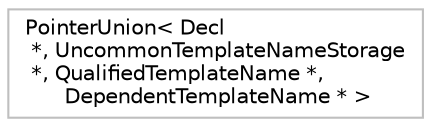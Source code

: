 digraph "Graphical Class Hierarchy"
{
 // LATEX_PDF_SIZE
  bgcolor="transparent";
  edge [fontname="Helvetica",fontsize="10",labelfontname="Helvetica",labelfontsize="10"];
  node [fontname="Helvetica",fontsize="10",shape=record];
  rankdir="LR";
  Node0 [label="PointerUnion\< Decl\l *, UncommonTemplateNameStorage\l *, QualifiedTemplateName *,\l DependentTemplateName * \>",height=0.2,width=0.4,color="grey75",tooltip=" "];
}
